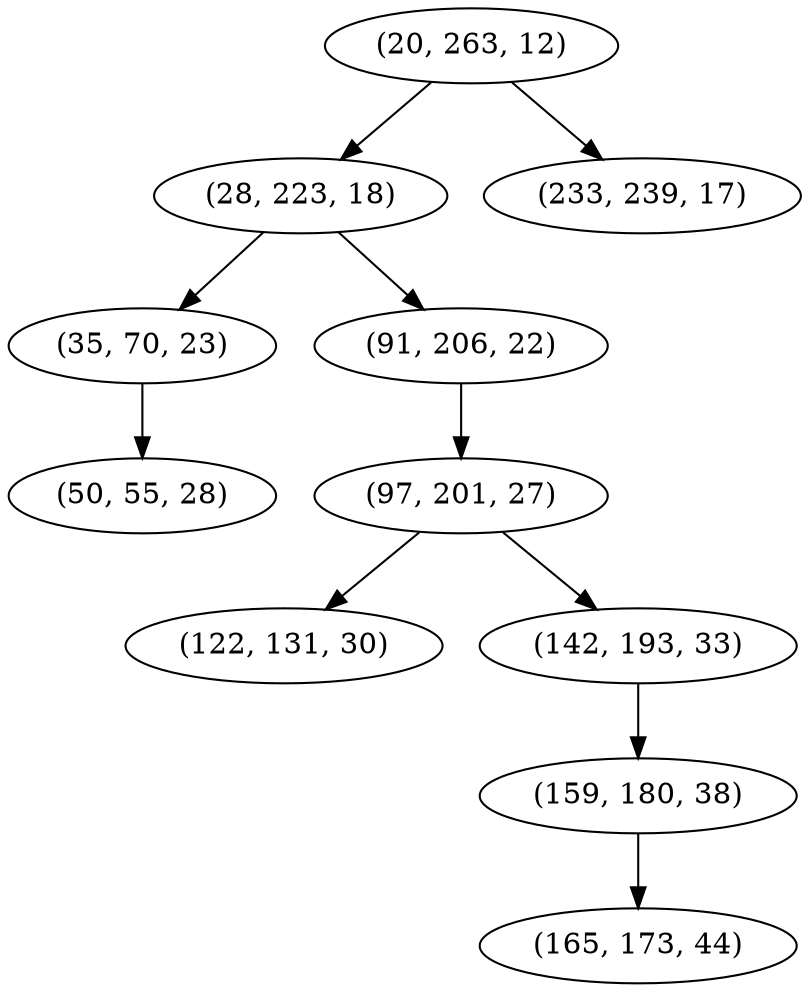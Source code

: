 digraph tree {
    "(20, 263, 12)";
    "(28, 223, 18)";
    "(35, 70, 23)";
    "(50, 55, 28)";
    "(91, 206, 22)";
    "(97, 201, 27)";
    "(122, 131, 30)";
    "(142, 193, 33)";
    "(159, 180, 38)";
    "(165, 173, 44)";
    "(233, 239, 17)";
    "(20, 263, 12)" -> "(28, 223, 18)";
    "(20, 263, 12)" -> "(233, 239, 17)";
    "(28, 223, 18)" -> "(35, 70, 23)";
    "(28, 223, 18)" -> "(91, 206, 22)";
    "(35, 70, 23)" -> "(50, 55, 28)";
    "(91, 206, 22)" -> "(97, 201, 27)";
    "(97, 201, 27)" -> "(122, 131, 30)";
    "(97, 201, 27)" -> "(142, 193, 33)";
    "(142, 193, 33)" -> "(159, 180, 38)";
    "(159, 180, 38)" -> "(165, 173, 44)";
}

